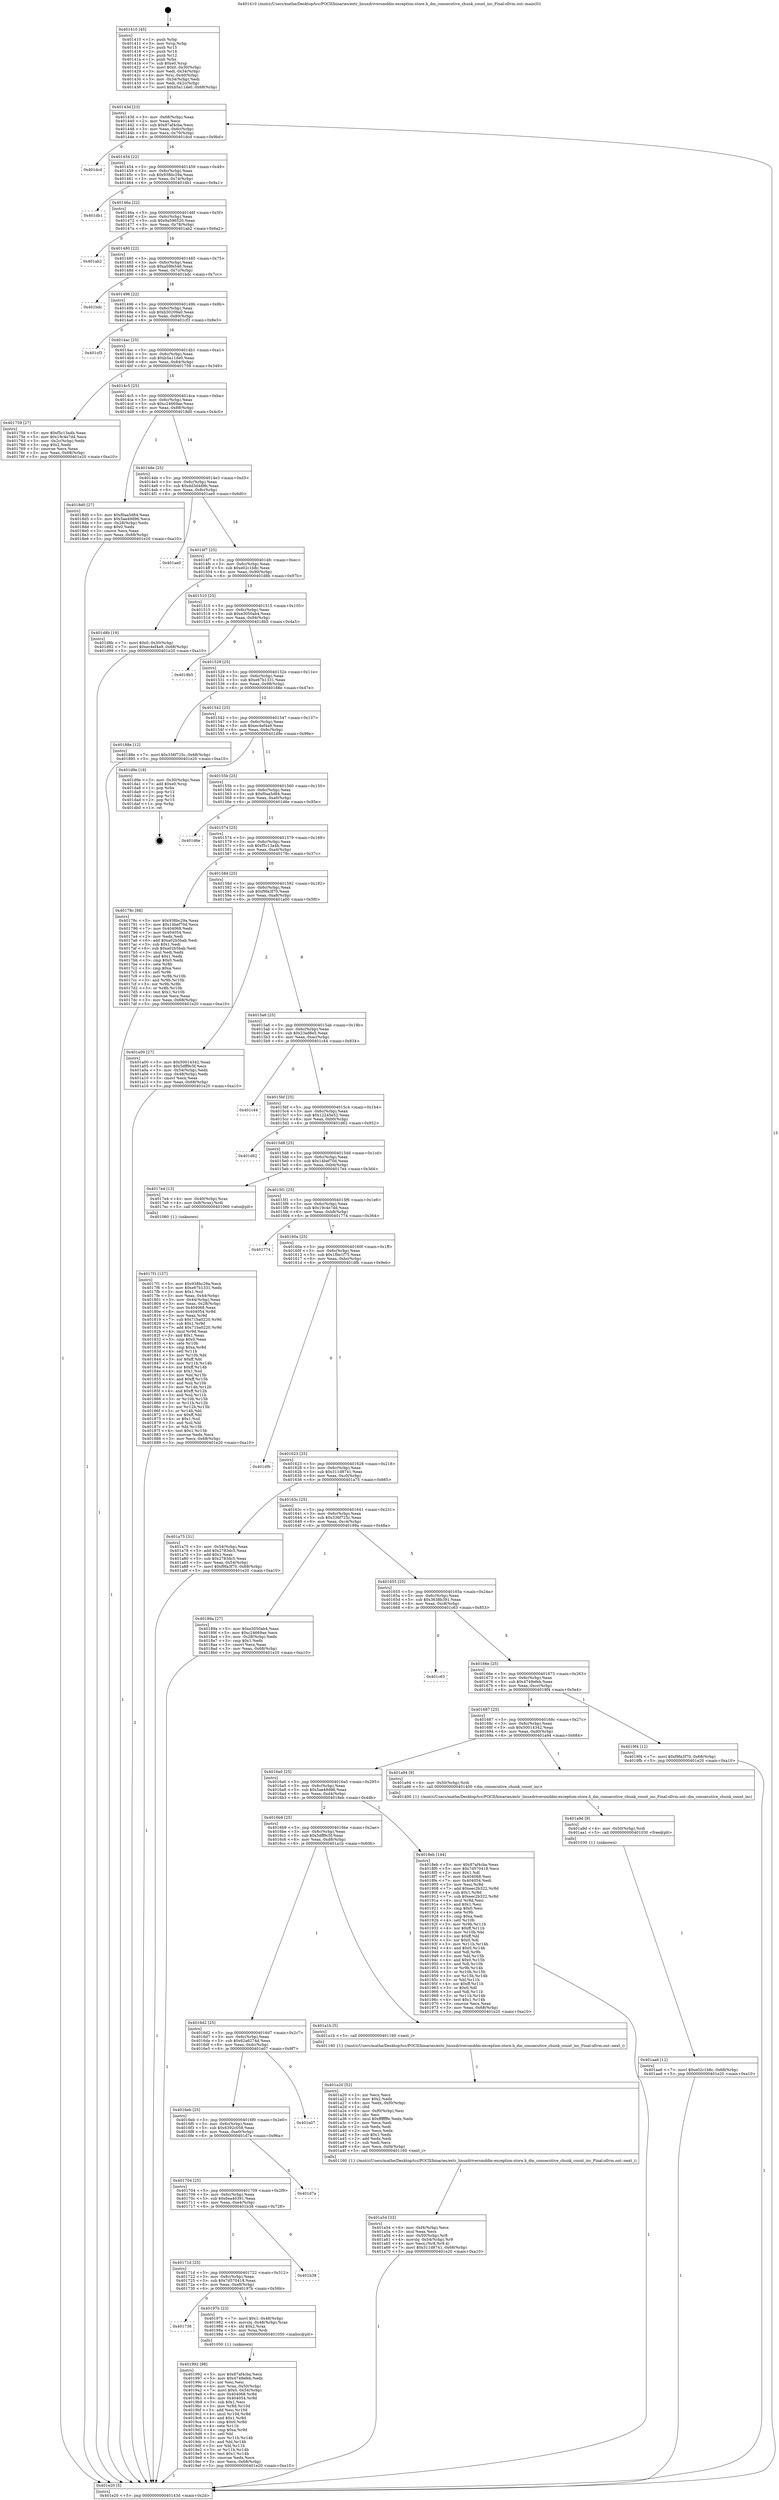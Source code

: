 digraph "0x401410" {
  label = "0x401410 (/mnt/c/Users/mathe/Desktop/tcc/POCII/binaries/extr_linuxdriversmddm-exception-store.h_dm_consecutive_chunk_count_inc_Final-ollvm.out::main(0))"
  labelloc = "t"
  node[shape=record]

  Entry [label="",width=0.3,height=0.3,shape=circle,fillcolor=black,style=filled]
  "0x40143d" [label="{
     0x40143d [23]\l
     | [instrs]\l
     &nbsp;&nbsp;0x40143d \<+3\>: mov -0x68(%rbp),%eax\l
     &nbsp;&nbsp;0x401440 \<+2\>: mov %eax,%ecx\l
     &nbsp;&nbsp;0x401442 \<+6\>: sub $0x87af4cba,%ecx\l
     &nbsp;&nbsp;0x401448 \<+3\>: mov %eax,-0x6c(%rbp)\l
     &nbsp;&nbsp;0x40144b \<+3\>: mov %ecx,-0x70(%rbp)\l
     &nbsp;&nbsp;0x40144e \<+6\>: je 0000000000401dcd \<main+0x9bd\>\l
  }"]
  "0x401dcd" [label="{
     0x401dcd\l
  }", style=dashed]
  "0x401454" [label="{
     0x401454 [22]\l
     | [instrs]\l
     &nbsp;&nbsp;0x401454 \<+5\>: jmp 0000000000401459 \<main+0x49\>\l
     &nbsp;&nbsp;0x401459 \<+3\>: mov -0x6c(%rbp),%eax\l
     &nbsp;&nbsp;0x40145c \<+5\>: sub $0x938bc29a,%eax\l
     &nbsp;&nbsp;0x401461 \<+3\>: mov %eax,-0x74(%rbp)\l
     &nbsp;&nbsp;0x401464 \<+6\>: je 0000000000401db1 \<main+0x9a1\>\l
  }"]
  Exit [label="",width=0.3,height=0.3,shape=circle,fillcolor=black,style=filled,peripheries=2]
  "0x401db1" [label="{
     0x401db1\l
  }", style=dashed]
  "0x40146a" [label="{
     0x40146a [22]\l
     | [instrs]\l
     &nbsp;&nbsp;0x40146a \<+5\>: jmp 000000000040146f \<main+0x5f\>\l
     &nbsp;&nbsp;0x40146f \<+3\>: mov -0x6c(%rbp),%eax\l
     &nbsp;&nbsp;0x401472 \<+5\>: sub $0x9a596520,%eax\l
     &nbsp;&nbsp;0x401477 \<+3\>: mov %eax,-0x78(%rbp)\l
     &nbsp;&nbsp;0x40147a \<+6\>: je 0000000000401ab2 \<main+0x6a2\>\l
  }"]
  "0x401aa6" [label="{
     0x401aa6 [12]\l
     | [instrs]\l
     &nbsp;&nbsp;0x401aa6 \<+7\>: movl $0xe02c1b8c,-0x68(%rbp)\l
     &nbsp;&nbsp;0x401aad \<+5\>: jmp 0000000000401e20 \<main+0xa10\>\l
  }"]
  "0x401ab2" [label="{
     0x401ab2\l
  }", style=dashed]
  "0x401480" [label="{
     0x401480 [22]\l
     | [instrs]\l
     &nbsp;&nbsp;0x401480 \<+5\>: jmp 0000000000401485 \<main+0x75\>\l
     &nbsp;&nbsp;0x401485 \<+3\>: mov -0x6c(%rbp),%eax\l
     &nbsp;&nbsp;0x401488 \<+5\>: sub $0xa59fe546,%eax\l
     &nbsp;&nbsp;0x40148d \<+3\>: mov %eax,-0x7c(%rbp)\l
     &nbsp;&nbsp;0x401490 \<+6\>: je 0000000000401bdc \<main+0x7cc\>\l
  }"]
  "0x401a9d" [label="{
     0x401a9d [9]\l
     | [instrs]\l
     &nbsp;&nbsp;0x401a9d \<+4\>: mov -0x50(%rbp),%rdi\l
     &nbsp;&nbsp;0x401aa1 \<+5\>: call 0000000000401030 \<free@plt\>\l
     | [calls]\l
     &nbsp;&nbsp;0x401030 \{1\} (unknown)\l
  }"]
  "0x401bdc" [label="{
     0x401bdc\l
  }", style=dashed]
  "0x401496" [label="{
     0x401496 [22]\l
     | [instrs]\l
     &nbsp;&nbsp;0x401496 \<+5\>: jmp 000000000040149b \<main+0x8b\>\l
     &nbsp;&nbsp;0x40149b \<+3\>: mov -0x6c(%rbp),%eax\l
     &nbsp;&nbsp;0x40149e \<+5\>: sub $0xb30209a0,%eax\l
     &nbsp;&nbsp;0x4014a3 \<+3\>: mov %eax,-0x80(%rbp)\l
     &nbsp;&nbsp;0x4014a6 \<+6\>: je 0000000000401cf3 \<main+0x8e3\>\l
  }"]
  "0x401a54" [label="{
     0x401a54 [33]\l
     | [instrs]\l
     &nbsp;&nbsp;0x401a54 \<+6\>: mov -0xf4(%rbp),%ecx\l
     &nbsp;&nbsp;0x401a5a \<+3\>: imul %eax,%ecx\l
     &nbsp;&nbsp;0x401a5d \<+4\>: mov -0x50(%rbp),%r8\l
     &nbsp;&nbsp;0x401a61 \<+4\>: movslq -0x54(%rbp),%r9\l
     &nbsp;&nbsp;0x401a65 \<+4\>: mov %ecx,(%r8,%r9,4)\l
     &nbsp;&nbsp;0x401a69 \<+7\>: movl $0x311d8741,-0x68(%rbp)\l
     &nbsp;&nbsp;0x401a70 \<+5\>: jmp 0000000000401e20 \<main+0xa10\>\l
  }"]
  "0x401cf3" [label="{
     0x401cf3\l
  }", style=dashed]
  "0x4014ac" [label="{
     0x4014ac [25]\l
     | [instrs]\l
     &nbsp;&nbsp;0x4014ac \<+5\>: jmp 00000000004014b1 \<main+0xa1\>\l
     &nbsp;&nbsp;0x4014b1 \<+3\>: mov -0x6c(%rbp),%eax\l
     &nbsp;&nbsp;0x4014b4 \<+5\>: sub $0xb5a11de0,%eax\l
     &nbsp;&nbsp;0x4014b9 \<+6\>: mov %eax,-0x84(%rbp)\l
     &nbsp;&nbsp;0x4014bf \<+6\>: je 0000000000401759 \<main+0x349\>\l
  }"]
  "0x401a20" [label="{
     0x401a20 [52]\l
     | [instrs]\l
     &nbsp;&nbsp;0x401a20 \<+2\>: xor %ecx,%ecx\l
     &nbsp;&nbsp;0x401a22 \<+5\>: mov $0x2,%edx\l
     &nbsp;&nbsp;0x401a27 \<+6\>: mov %edx,-0xf0(%rbp)\l
     &nbsp;&nbsp;0x401a2d \<+1\>: cltd\l
     &nbsp;&nbsp;0x401a2e \<+6\>: mov -0xf0(%rbp),%esi\l
     &nbsp;&nbsp;0x401a34 \<+2\>: idiv %esi\l
     &nbsp;&nbsp;0x401a36 \<+6\>: imul $0xfffffffe,%edx,%edx\l
     &nbsp;&nbsp;0x401a3c \<+2\>: mov %ecx,%edi\l
     &nbsp;&nbsp;0x401a3e \<+2\>: sub %edx,%edi\l
     &nbsp;&nbsp;0x401a40 \<+2\>: mov %ecx,%edx\l
     &nbsp;&nbsp;0x401a42 \<+3\>: sub $0x1,%edx\l
     &nbsp;&nbsp;0x401a45 \<+2\>: add %edx,%edi\l
     &nbsp;&nbsp;0x401a47 \<+2\>: sub %edi,%ecx\l
     &nbsp;&nbsp;0x401a49 \<+6\>: mov %ecx,-0xf4(%rbp)\l
     &nbsp;&nbsp;0x401a4f \<+5\>: call 0000000000401160 \<next_i\>\l
     | [calls]\l
     &nbsp;&nbsp;0x401160 \{1\} (/mnt/c/Users/mathe/Desktop/tcc/POCII/binaries/extr_linuxdriversmddm-exception-store.h_dm_consecutive_chunk_count_inc_Final-ollvm.out::next_i)\l
  }"]
  "0x401759" [label="{
     0x401759 [27]\l
     | [instrs]\l
     &nbsp;&nbsp;0x401759 \<+5\>: mov $0xf5c13a4b,%eax\l
     &nbsp;&nbsp;0x40175e \<+5\>: mov $0x19c4e7dd,%ecx\l
     &nbsp;&nbsp;0x401763 \<+3\>: mov -0x2c(%rbp),%edx\l
     &nbsp;&nbsp;0x401766 \<+3\>: cmp $0x2,%edx\l
     &nbsp;&nbsp;0x401769 \<+3\>: cmovne %ecx,%eax\l
     &nbsp;&nbsp;0x40176c \<+3\>: mov %eax,-0x68(%rbp)\l
     &nbsp;&nbsp;0x40176f \<+5\>: jmp 0000000000401e20 \<main+0xa10\>\l
  }"]
  "0x4014c5" [label="{
     0x4014c5 [25]\l
     | [instrs]\l
     &nbsp;&nbsp;0x4014c5 \<+5\>: jmp 00000000004014ca \<main+0xba\>\l
     &nbsp;&nbsp;0x4014ca \<+3\>: mov -0x6c(%rbp),%eax\l
     &nbsp;&nbsp;0x4014cd \<+5\>: sub $0xc24669ae,%eax\l
     &nbsp;&nbsp;0x4014d2 \<+6\>: mov %eax,-0x88(%rbp)\l
     &nbsp;&nbsp;0x4014d8 \<+6\>: je 00000000004018d0 \<main+0x4c0\>\l
  }"]
  "0x401e20" [label="{
     0x401e20 [5]\l
     | [instrs]\l
     &nbsp;&nbsp;0x401e20 \<+5\>: jmp 000000000040143d \<main+0x2d\>\l
  }"]
  "0x401410" [label="{
     0x401410 [45]\l
     | [instrs]\l
     &nbsp;&nbsp;0x401410 \<+1\>: push %rbp\l
     &nbsp;&nbsp;0x401411 \<+3\>: mov %rsp,%rbp\l
     &nbsp;&nbsp;0x401414 \<+2\>: push %r15\l
     &nbsp;&nbsp;0x401416 \<+2\>: push %r14\l
     &nbsp;&nbsp;0x401418 \<+2\>: push %r12\l
     &nbsp;&nbsp;0x40141a \<+1\>: push %rbx\l
     &nbsp;&nbsp;0x40141b \<+7\>: sub $0xe0,%rsp\l
     &nbsp;&nbsp;0x401422 \<+7\>: movl $0x0,-0x30(%rbp)\l
     &nbsp;&nbsp;0x401429 \<+3\>: mov %edi,-0x34(%rbp)\l
     &nbsp;&nbsp;0x40142c \<+4\>: mov %rsi,-0x40(%rbp)\l
     &nbsp;&nbsp;0x401430 \<+3\>: mov -0x34(%rbp),%edi\l
     &nbsp;&nbsp;0x401433 \<+3\>: mov %edi,-0x2c(%rbp)\l
     &nbsp;&nbsp;0x401436 \<+7\>: movl $0xb5a11de0,-0x68(%rbp)\l
  }"]
  "0x401992" [label="{
     0x401992 [98]\l
     | [instrs]\l
     &nbsp;&nbsp;0x401992 \<+5\>: mov $0x87af4cba,%ecx\l
     &nbsp;&nbsp;0x401997 \<+5\>: mov $0x4749efeb,%edx\l
     &nbsp;&nbsp;0x40199c \<+2\>: xor %esi,%esi\l
     &nbsp;&nbsp;0x40199e \<+4\>: mov %rax,-0x50(%rbp)\l
     &nbsp;&nbsp;0x4019a2 \<+7\>: movl $0x0,-0x54(%rbp)\l
     &nbsp;&nbsp;0x4019a9 \<+8\>: mov 0x404068,%r8d\l
     &nbsp;&nbsp;0x4019b1 \<+8\>: mov 0x404054,%r9d\l
     &nbsp;&nbsp;0x4019b9 \<+3\>: sub $0x1,%esi\l
     &nbsp;&nbsp;0x4019bc \<+3\>: mov %r8d,%r10d\l
     &nbsp;&nbsp;0x4019bf \<+3\>: add %esi,%r10d\l
     &nbsp;&nbsp;0x4019c2 \<+4\>: imul %r10d,%r8d\l
     &nbsp;&nbsp;0x4019c6 \<+4\>: and $0x1,%r8d\l
     &nbsp;&nbsp;0x4019ca \<+4\>: cmp $0x0,%r8d\l
     &nbsp;&nbsp;0x4019ce \<+4\>: sete %r11b\l
     &nbsp;&nbsp;0x4019d2 \<+4\>: cmp $0xa,%r9d\l
     &nbsp;&nbsp;0x4019d6 \<+3\>: setl %bl\l
     &nbsp;&nbsp;0x4019d9 \<+3\>: mov %r11b,%r14b\l
     &nbsp;&nbsp;0x4019dc \<+3\>: and %bl,%r14b\l
     &nbsp;&nbsp;0x4019df \<+3\>: xor %bl,%r11b\l
     &nbsp;&nbsp;0x4019e2 \<+3\>: or %r11b,%r14b\l
     &nbsp;&nbsp;0x4019e5 \<+4\>: test $0x1,%r14b\l
     &nbsp;&nbsp;0x4019e9 \<+3\>: cmovne %edx,%ecx\l
     &nbsp;&nbsp;0x4019ec \<+3\>: mov %ecx,-0x68(%rbp)\l
     &nbsp;&nbsp;0x4019ef \<+5\>: jmp 0000000000401e20 \<main+0xa10\>\l
  }"]
  "0x4018d0" [label="{
     0x4018d0 [27]\l
     | [instrs]\l
     &nbsp;&nbsp;0x4018d0 \<+5\>: mov $0xf0aa5d84,%eax\l
     &nbsp;&nbsp;0x4018d5 \<+5\>: mov $0x5ae49d96,%ecx\l
     &nbsp;&nbsp;0x4018da \<+3\>: mov -0x28(%rbp),%edx\l
     &nbsp;&nbsp;0x4018dd \<+3\>: cmp $0x0,%edx\l
     &nbsp;&nbsp;0x4018e0 \<+3\>: cmove %ecx,%eax\l
     &nbsp;&nbsp;0x4018e3 \<+3\>: mov %eax,-0x68(%rbp)\l
     &nbsp;&nbsp;0x4018e6 \<+5\>: jmp 0000000000401e20 \<main+0xa10\>\l
  }"]
  "0x4014de" [label="{
     0x4014de [25]\l
     | [instrs]\l
     &nbsp;&nbsp;0x4014de \<+5\>: jmp 00000000004014e3 \<main+0xd3\>\l
     &nbsp;&nbsp;0x4014e3 \<+3\>: mov -0x6c(%rbp),%eax\l
     &nbsp;&nbsp;0x4014e6 \<+5\>: sub $0xdd3d4d9b,%eax\l
     &nbsp;&nbsp;0x4014eb \<+6\>: mov %eax,-0x8c(%rbp)\l
     &nbsp;&nbsp;0x4014f1 \<+6\>: je 0000000000401ae0 \<main+0x6d0\>\l
  }"]
  "0x401736" [label="{
     0x401736\l
  }", style=dashed]
  "0x401ae0" [label="{
     0x401ae0\l
  }", style=dashed]
  "0x4014f7" [label="{
     0x4014f7 [25]\l
     | [instrs]\l
     &nbsp;&nbsp;0x4014f7 \<+5\>: jmp 00000000004014fc \<main+0xec\>\l
     &nbsp;&nbsp;0x4014fc \<+3\>: mov -0x6c(%rbp),%eax\l
     &nbsp;&nbsp;0x4014ff \<+5\>: sub $0xe02c1b8c,%eax\l
     &nbsp;&nbsp;0x401504 \<+6\>: mov %eax,-0x90(%rbp)\l
     &nbsp;&nbsp;0x40150a \<+6\>: je 0000000000401d8b \<main+0x97b\>\l
  }"]
  "0x40197b" [label="{
     0x40197b [23]\l
     | [instrs]\l
     &nbsp;&nbsp;0x40197b \<+7\>: movl $0x1,-0x48(%rbp)\l
     &nbsp;&nbsp;0x401982 \<+4\>: movslq -0x48(%rbp),%rax\l
     &nbsp;&nbsp;0x401986 \<+4\>: shl $0x2,%rax\l
     &nbsp;&nbsp;0x40198a \<+3\>: mov %rax,%rdi\l
     &nbsp;&nbsp;0x40198d \<+5\>: call 0000000000401050 \<malloc@plt\>\l
     | [calls]\l
     &nbsp;&nbsp;0x401050 \{1\} (unknown)\l
  }"]
  "0x401d8b" [label="{
     0x401d8b [19]\l
     | [instrs]\l
     &nbsp;&nbsp;0x401d8b \<+7\>: movl $0x0,-0x30(%rbp)\l
     &nbsp;&nbsp;0x401d92 \<+7\>: movl $0xec4ef4a9,-0x68(%rbp)\l
     &nbsp;&nbsp;0x401d99 \<+5\>: jmp 0000000000401e20 \<main+0xa10\>\l
  }"]
  "0x401510" [label="{
     0x401510 [25]\l
     | [instrs]\l
     &nbsp;&nbsp;0x401510 \<+5\>: jmp 0000000000401515 \<main+0x105\>\l
     &nbsp;&nbsp;0x401515 \<+3\>: mov -0x6c(%rbp),%eax\l
     &nbsp;&nbsp;0x401518 \<+5\>: sub $0xe3050ab4,%eax\l
     &nbsp;&nbsp;0x40151d \<+6\>: mov %eax,-0x94(%rbp)\l
     &nbsp;&nbsp;0x401523 \<+6\>: je 00000000004018b5 \<main+0x4a5\>\l
  }"]
  "0x40171d" [label="{
     0x40171d [25]\l
     | [instrs]\l
     &nbsp;&nbsp;0x40171d \<+5\>: jmp 0000000000401722 \<main+0x312\>\l
     &nbsp;&nbsp;0x401722 \<+3\>: mov -0x6c(%rbp),%eax\l
     &nbsp;&nbsp;0x401725 \<+5\>: sub $0x7d570418,%eax\l
     &nbsp;&nbsp;0x40172a \<+6\>: mov %eax,-0xe8(%rbp)\l
     &nbsp;&nbsp;0x401730 \<+6\>: je 000000000040197b \<main+0x56b\>\l
  }"]
  "0x4018b5" [label="{
     0x4018b5\l
  }", style=dashed]
  "0x401529" [label="{
     0x401529 [25]\l
     | [instrs]\l
     &nbsp;&nbsp;0x401529 \<+5\>: jmp 000000000040152e \<main+0x11e\>\l
     &nbsp;&nbsp;0x40152e \<+3\>: mov -0x6c(%rbp),%eax\l
     &nbsp;&nbsp;0x401531 \<+5\>: sub $0xe67b1331,%eax\l
     &nbsp;&nbsp;0x401536 \<+6\>: mov %eax,-0x98(%rbp)\l
     &nbsp;&nbsp;0x40153c \<+6\>: je 000000000040188e \<main+0x47e\>\l
  }"]
  "0x401b38" [label="{
     0x401b38\l
  }", style=dashed]
  "0x40188e" [label="{
     0x40188e [12]\l
     | [instrs]\l
     &nbsp;&nbsp;0x40188e \<+7\>: movl $0x336f725c,-0x68(%rbp)\l
     &nbsp;&nbsp;0x401895 \<+5\>: jmp 0000000000401e20 \<main+0xa10\>\l
  }"]
  "0x401542" [label="{
     0x401542 [25]\l
     | [instrs]\l
     &nbsp;&nbsp;0x401542 \<+5\>: jmp 0000000000401547 \<main+0x137\>\l
     &nbsp;&nbsp;0x401547 \<+3\>: mov -0x6c(%rbp),%eax\l
     &nbsp;&nbsp;0x40154a \<+5\>: sub $0xec4ef4a9,%eax\l
     &nbsp;&nbsp;0x40154f \<+6\>: mov %eax,-0x9c(%rbp)\l
     &nbsp;&nbsp;0x401555 \<+6\>: je 0000000000401d9e \<main+0x98e\>\l
  }"]
  "0x401704" [label="{
     0x401704 [25]\l
     | [instrs]\l
     &nbsp;&nbsp;0x401704 \<+5\>: jmp 0000000000401709 \<main+0x2f9\>\l
     &nbsp;&nbsp;0x401709 \<+3\>: mov -0x6c(%rbp),%eax\l
     &nbsp;&nbsp;0x40170c \<+5\>: sub $0x6ea40391,%eax\l
     &nbsp;&nbsp;0x401711 \<+6\>: mov %eax,-0xe4(%rbp)\l
     &nbsp;&nbsp;0x401717 \<+6\>: je 0000000000401b38 \<main+0x728\>\l
  }"]
  "0x401d9e" [label="{
     0x401d9e [19]\l
     | [instrs]\l
     &nbsp;&nbsp;0x401d9e \<+3\>: mov -0x30(%rbp),%eax\l
     &nbsp;&nbsp;0x401da1 \<+7\>: add $0xe0,%rsp\l
     &nbsp;&nbsp;0x401da8 \<+1\>: pop %rbx\l
     &nbsp;&nbsp;0x401da9 \<+2\>: pop %r12\l
     &nbsp;&nbsp;0x401dab \<+2\>: pop %r14\l
     &nbsp;&nbsp;0x401dad \<+2\>: pop %r15\l
     &nbsp;&nbsp;0x401daf \<+1\>: pop %rbp\l
     &nbsp;&nbsp;0x401db0 \<+1\>: ret\l
  }"]
  "0x40155b" [label="{
     0x40155b [25]\l
     | [instrs]\l
     &nbsp;&nbsp;0x40155b \<+5\>: jmp 0000000000401560 \<main+0x150\>\l
     &nbsp;&nbsp;0x401560 \<+3\>: mov -0x6c(%rbp),%eax\l
     &nbsp;&nbsp;0x401563 \<+5\>: sub $0xf0aa5d84,%eax\l
     &nbsp;&nbsp;0x401568 \<+6\>: mov %eax,-0xa0(%rbp)\l
     &nbsp;&nbsp;0x40156e \<+6\>: je 0000000000401d6e \<main+0x95e\>\l
  }"]
  "0x401d7a" [label="{
     0x401d7a\l
  }", style=dashed]
  "0x401d6e" [label="{
     0x401d6e\l
  }", style=dashed]
  "0x401574" [label="{
     0x401574 [25]\l
     | [instrs]\l
     &nbsp;&nbsp;0x401574 \<+5\>: jmp 0000000000401579 \<main+0x169\>\l
     &nbsp;&nbsp;0x401579 \<+3\>: mov -0x6c(%rbp),%eax\l
     &nbsp;&nbsp;0x40157c \<+5\>: sub $0xf5c13a4b,%eax\l
     &nbsp;&nbsp;0x401581 \<+6\>: mov %eax,-0xa4(%rbp)\l
     &nbsp;&nbsp;0x401587 \<+6\>: je 000000000040178c \<main+0x37c\>\l
  }"]
  "0x4016eb" [label="{
     0x4016eb [25]\l
     | [instrs]\l
     &nbsp;&nbsp;0x4016eb \<+5\>: jmp 00000000004016f0 \<main+0x2e0\>\l
     &nbsp;&nbsp;0x4016f0 \<+3\>: mov -0x6c(%rbp),%eax\l
     &nbsp;&nbsp;0x4016f3 \<+5\>: sub $0x6392c058,%eax\l
     &nbsp;&nbsp;0x4016f8 \<+6\>: mov %eax,-0xe0(%rbp)\l
     &nbsp;&nbsp;0x4016fe \<+6\>: je 0000000000401d7a \<main+0x96a\>\l
  }"]
  "0x40178c" [label="{
     0x40178c [88]\l
     | [instrs]\l
     &nbsp;&nbsp;0x40178c \<+5\>: mov $0x938bc29a,%eax\l
     &nbsp;&nbsp;0x401791 \<+5\>: mov $0x14bef70d,%ecx\l
     &nbsp;&nbsp;0x401796 \<+7\>: mov 0x404068,%edx\l
     &nbsp;&nbsp;0x40179d \<+7\>: mov 0x404054,%esi\l
     &nbsp;&nbsp;0x4017a4 \<+2\>: mov %edx,%edi\l
     &nbsp;&nbsp;0x4017a6 \<+6\>: add $0xa02b5bab,%edi\l
     &nbsp;&nbsp;0x4017ac \<+3\>: sub $0x1,%edi\l
     &nbsp;&nbsp;0x4017af \<+6\>: sub $0xa02b5bab,%edi\l
     &nbsp;&nbsp;0x4017b5 \<+3\>: imul %edi,%edx\l
     &nbsp;&nbsp;0x4017b8 \<+3\>: and $0x1,%edx\l
     &nbsp;&nbsp;0x4017bb \<+3\>: cmp $0x0,%edx\l
     &nbsp;&nbsp;0x4017be \<+4\>: sete %r8b\l
     &nbsp;&nbsp;0x4017c2 \<+3\>: cmp $0xa,%esi\l
     &nbsp;&nbsp;0x4017c5 \<+4\>: setl %r9b\l
     &nbsp;&nbsp;0x4017c9 \<+3\>: mov %r8b,%r10b\l
     &nbsp;&nbsp;0x4017cc \<+3\>: and %r9b,%r10b\l
     &nbsp;&nbsp;0x4017cf \<+3\>: xor %r9b,%r8b\l
     &nbsp;&nbsp;0x4017d2 \<+3\>: or %r8b,%r10b\l
     &nbsp;&nbsp;0x4017d5 \<+4\>: test $0x1,%r10b\l
     &nbsp;&nbsp;0x4017d9 \<+3\>: cmovne %ecx,%eax\l
     &nbsp;&nbsp;0x4017dc \<+3\>: mov %eax,-0x68(%rbp)\l
     &nbsp;&nbsp;0x4017df \<+5\>: jmp 0000000000401e20 \<main+0xa10\>\l
  }"]
  "0x40158d" [label="{
     0x40158d [25]\l
     | [instrs]\l
     &nbsp;&nbsp;0x40158d \<+5\>: jmp 0000000000401592 \<main+0x182\>\l
     &nbsp;&nbsp;0x401592 \<+3\>: mov -0x6c(%rbp),%eax\l
     &nbsp;&nbsp;0x401595 \<+5\>: sub $0xf9fa3f70,%eax\l
     &nbsp;&nbsp;0x40159a \<+6\>: mov %eax,-0xa8(%rbp)\l
     &nbsp;&nbsp;0x4015a0 \<+6\>: je 0000000000401a00 \<main+0x5f0\>\l
  }"]
  "0x401e07" [label="{
     0x401e07\l
  }", style=dashed]
  "0x401a00" [label="{
     0x401a00 [27]\l
     | [instrs]\l
     &nbsp;&nbsp;0x401a00 \<+5\>: mov $0x50014342,%eax\l
     &nbsp;&nbsp;0x401a05 \<+5\>: mov $0x5dff9c5f,%ecx\l
     &nbsp;&nbsp;0x401a0a \<+3\>: mov -0x54(%rbp),%edx\l
     &nbsp;&nbsp;0x401a0d \<+3\>: cmp -0x48(%rbp),%edx\l
     &nbsp;&nbsp;0x401a10 \<+3\>: cmovl %ecx,%eax\l
     &nbsp;&nbsp;0x401a13 \<+3\>: mov %eax,-0x68(%rbp)\l
     &nbsp;&nbsp;0x401a16 \<+5\>: jmp 0000000000401e20 \<main+0xa10\>\l
  }"]
  "0x4015a6" [label="{
     0x4015a6 [25]\l
     | [instrs]\l
     &nbsp;&nbsp;0x4015a6 \<+5\>: jmp 00000000004015ab \<main+0x19b\>\l
     &nbsp;&nbsp;0x4015ab \<+3\>: mov -0x6c(%rbp),%eax\l
     &nbsp;&nbsp;0x4015ae \<+5\>: sub $0x23ad8e5,%eax\l
     &nbsp;&nbsp;0x4015b3 \<+6\>: mov %eax,-0xac(%rbp)\l
     &nbsp;&nbsp;0x4015b9 \<+6\>: je 0000000000401c44 \<main+0x834\>\l
  }"]
  "0x4016d2" [label="{
     0x4016d2 [25]\l
     | [instrs]\l
     &nbsp;&nbsp;0x4016d2 \<+5\>: jmp 00000000004016d7 \<main+0x2c7\>\l
     &nbsp;&nbsp;0x4016d7 \<+3\>: mov -0x6c(%rbp),%eax\l
     &nbsp;&nbsp;0x4016da \<+5\>: sub $0x62a6274d,%eax\l
     &nbsp;&nbsp;0x4016df \<+6\>: mov %eax,-0xdc(%rbp)\l
     &nbsp;&nbsp;0x4016e5 \<+6\>: je 0000000000401e07 \<main+0x9f7\>\l
  }"]
  "0x401c44" [label="{
     0x401c44\l
  }", style=dashed]
  "0x4015bf" [label="{
     0x4015bf [25]\l
     | [instrs]\l
     &nbsp;&nbsp;0x4015bf \<+5\>: jmp 00000000004015c4 \<main+0x1b4\>\l
     &nbsp;&nbsp;0x4015c4 \<+3\>: mov -0x6c(%rbp),%eax\l
     &nbsp;&nbsp;0x4015c7 \<+5\>: sub $0x12245e52,%eax\l
     &nbsp;&nbsp;0x4015cc \<+6\>: mov %eax,-0xb0(%rbp)\l
     &nbsp;&nbsp;0x4015d2 \<+6\>: je 0000000000401d62 \<main+0x952\>\l
  }"]
  "0x401a1b" [label="{
     0x401a1b [5]\l
     | [instrs]\l
     &nbsp;&nbsp;0x401a1b \<+5\>: call 0000000000401160 \<next_i\>\l
     | [calls]\l
     &nbsp;&nbsp;0x401160 \{1\} (/mnt/c/Users/mathe/Desktop/tcc/POCII/binaries/extr_linuxdriversmddm-exception-store.h_dm_consecutive_chunk_count_inc_Final-ollvm.out::next_i)\l
  }"]
  "0x401d62" [label="{
     0x401d62\l
  }", style=dashed]
  "0x4015d8" [label="{
     0x4015d8 [25]\l
     | [instrs]\l
     &nbsp;&nbsp;0x4015d8 \<+5\>: jmp 00000000004015dd \<main+0x1cd\>\l
     &nbsp;&nbsp;0x4015dd \<+3\>: mov -0x6c(%rbp),%eax\l
     &nbsp;&nbsp;0x4015e0 \<+5\>: sub $0x14bef70d,%eax\l
     &nbsp;&nbsp;0x4015e5 \<+6\>: mov %eax,-0xb4(%rbp)\l
     &nbsp;&nbsp;0x4015eb \<+6\>: je 00000000004017e4 \<main+0x3d4\>\l
  }"]
  "0x4016b9" [label="{
     0x4016b9 [25]\l
     | [instrs]\l
     &nbsp;&nbsp;0x4016b9 \<+5\>: jmp 00000000004016be \<main+0x2ae\>\l
     &nbsp;&nbsp;0x4016be \<+3\>: mov -0x6c(%rbp),%eax\l
     &nbsp;&nbsp;0x4016c1 \<+5\>: sub $0x5dff9c5f,%eax\l
     &nbsp;&nbsp;0x4016c6 \<+6\>: mov %eax,-0xd8(%rbp)\l
     &nbsp;&nbsp;0x4016cc \<+6\>: je 0000000000401a1b \<main+0x60b\>\l
  }"]
  "0x4017e4" [label="{
     0x4017e4 [13]\l
     | [instrs]\l
     &nbsp;&nbsp;0x4017e4 \<+4\>: mov -0x40(%rbp),%rax\l
     &nbsp;&nbsp;0x4017e8 \<+4\>: mov 0x8(%rax),%rdi\l
     &nbsp;&nbsp;0x4017ec \<+5\>: call 0000000000401060 \<atoi@plt\>\l
     | [calls]\l
     &nbsp;&nbsp;0x401060 \{1\} (unknown)\l
  }"]
  "0x4015f1" [label="{
     0x4015f1 [25]\l
     | [instrs]\l
     &nbsp;&nbsp;0x4015f1 \<+5\>: jmp 00000000004015f6 \<main+0x1e6\>\l
     &nbsp;&nbsp;0x4015f6 \<+3\>: mov -0x6c(%rbp),%eax\l
     &nbsp;&nbsp;0x4015f9 \<+5\>: sub $0x19c4e7dd,%eax\l
     &nbsp;&nbsp;0x4015fe \<+6\>: mov %eax,-0xb8(%rbp)\l
     &nbsp;&nbsp;0x401604 \<+6\>: je 0000000000401774 \<main+0x364\>\l
  }"]
  "0x4017f1" [label="{
     0x4017f1 [157]\l
     | [instrs]\l
     &nbsp;&nbsp;0x4017f1 \<+5\>: mov $0x938bc29a,%ecx\l
     &nbsp;&nbsp;0x4017f6 \<+5\>: mov $0xe67b1331,%edx\l
     &nbsp;&nbsp;0x4017fb \<+3\>: mov $0x1,%sil\l
     &nbsp;&nbsp;0x4017fe \<+3\>: mov %eax,-0x44(%rbp)\l
     &nbsp;&nbsp;0x401801 \<+3\>: mov -0x44(%rbp),%eax\l
     &nbsp;&nbsp;0x401804 \<+3\>: mov %eax,-0x28(%rbp)\l
     &nbsp;&nbsp;0x401807 \<+7\>: mov 0x404068,%eax\l
     &nbsp;&nbsp;0x40180e \<+8\>: mov 0x404054,%r8d\l
     &nbsp;&nbsp;0x401816 \<+3\>: mov %eax,%r9d\l
     &nbsp;&nbsp;0x401819 \<+7\>: sub $0x71ba0220,%r9d\l
     &nbsp;&nbsp;0x401820 \<+4\>: sub $0x1,%r9d\l
     &nbsp;&nbsp;0x401824 \<+7\>: add $0x71ba0220,%r9d\l
     &nbsp;&nbsp;0x40182b \<+4\>: imul %r9d,%eax\l
     &nbsp;&nbsp;0x40182f \<+3\>: and $0x1,%eax\l
     &nbsp;&nbsp;0x401832 \<+3\>: cmp $0x0,%eax\l
     &nbsp;&nbsp;0x401835 \<+4\>: sete %r10b\l
     &nbsp;&nbsp;0x401839 \<+4\>: cmp $0xa,%r8d\l
     &nbsp;&nbsp;0x40183d \<+4\>: setl %r11b\l
     &nbsp;&nbsp;0x401841 \<+3\>: mov %r10b,%bl\l
     &nbsp;&nbsp;0x401844 \<+3\>: xor $0xff,%bl\l
     &nbsp;&nbsp;0x401847 \<+3\>: mov %r11b,%r14b\l
     &nbsp;&nbsp;0x40184a \<+4\>: xor $0xff,%r14b\l
     &nbsp;&nbsp;0x40184e \<+4\>: xor $0x1,%sil\l
     &nbsp;&nbsp;0x401852 \<+3\>: mov %bl,%r15b\l
     &nbsp;&nbsp;0x401855 \<+4\>: and $0xff,%r15b\l
     &nbsp;&nbsp;0x401859 \<+3\>: and %sil,%r10b\l
     &nbsp;&nbsp;0x40185c \<+3\>: mov %r14b,%r12b\l
     &nbsp;&nbsp;0x40185f \<+4\>: and $0xff,%r12b\l
     &nbsp;&nbsp;0x401863 \<+3\>: and %sil,%r11b\l
     &nbsp;&nbsp;0x401866 \<+3\>: or %r10b,%r15b\l
     &nbsp;&nbsp;0x401869 \<+3\>: or %r11b,%r12b\l
     &nbsp;&nbsp;0x40186c \<+3\>: xor %r12b,%r15b\l
     &nbsp;&nbsp;0x40186f \<+3\>: or %r14b,%bl\l
     &nbsp;&nbsp;0x401872 \<+3\>: xor $0xff,%bl\l
     &nbsp;&nbsp;0x401875 \<+4\>: or $0x1,%sil\l
     &nbsp;&nbsp;0x401879 \<+3\>: and %sil,%bl\l
     &nbsp;&nbsp;0x40187c \<+3\>: or %bl,%r15b\l
     &nbsp;&nbsp;0x40187f \<+4\>: test $0x1,%r15b\l
     &nbsp;&nbsp;0x401883 \<+3\>: cmovne %edx,%ecx\l
     &nbsp;&nbsp;0x401886 \<+3\>: mov %ecx,-0x68(%rbp)\l
     &nbsp;&nbsp;0x401889 \<+5\>: jmp 0000000000401e20 \<main+0xa10\>\l
  }"]
  "0x4018eb" [label="{
     0x4018eb [144]\l
     | [instrs]\l
     &nbsp;&nbsp;0x4018eb \<+5\>: mov $0x87af4cba,%eax\l
     &nbsp;&nbsp;0x4018f0 \<+5\>: mov $0x7d570418,%ecx\l
     &nbsp;&nbsp;0x4018f5 \<+2\>: mov $0x1,%dl\l
     &nbsp;&nbsp;0x4018f7 \<+7\>: mov 0x404068,%esi\l
     &nbsp;&nbsp;0x4018fe \<+7\>: mov 0x404054,%edi\l
     &nbsp;&nbsp;0x401905 \<+3\>: mov %esi,%r8d\l
     &nbsp;&nbsp;0x401908 \<+7\>: add $0xeec2b322,%r8d\l
     &nbsp;&nbsp;0x40190f \<+4\>: sub $0x1,%r8d\l
     &nbsp;&nbsp;0x401913 \<+7\>: sub $0xeec2b322,%r8d\l
     &nbsp;&nbsp;0x40191a \<+4\>: imul %r8d,%esi\l
     &nbsp;&nbsp;0x40191e \<+3\>: and $0x1,%esi\l
     &nbsp;&nbsp;0x401921 \<+3\>: cmp $0x0,%esi\l
     &nbsp;&nbsp;0x401924 \<+4\>: sete %r9b\l
     &nbsp;&nbsp;0x401928 \<+3\>: cmp $0xa,%edi\l
     &nbsp;&nbsp;0x40192b \<+4\>: setl %r10b\l
     &nbsp;&nbsp;0x40192f \<+3\>: mov %r9b,%r11b\l
     &nbsp;&nbsp;0x401932 \<+4\>: xor $0xff,%r11b\l
     &nbsp;&nbsp;0x401936 \<+3\>: mov %r10b,%bl\l
     &nbsp;&nbsp;0x401939 \<+3\>: xor $0xff,%bl\l
     &nbsp;&nbsp;0x40193c \<+3\>: xor $0x0,%dl\l
     &nbsp;&nbsp;0x40193f \<+3\>: mov %r11b,%r14b\l
     &nbsp;&nbsp;0x401942 \<+4\>: and $0x0,%r14b\l
     &nbsp;&nbsp;0x401946 \<+3\>: and %dl,%r9b\l
     &nbsp;&nbsp;0x401949 \<+3\>: mov %bl,%r15b\l
     &nbsp;&nbsp;0x40194c \<+4\>: and $0x0,%r15b\l
     &nbsp;&nbsp;0x401950 \<+3\>: and %dl,%r10b\l
     &nbsp;&nbsp;0x401953 \<+3\>: or %r9b,%r14b\l
     &nbsp;&nbsp;0x401956 \<+3\>: or %r10b,%r15b\l
     &nbsp;&nbsp;0x401959 \<+3\>: xor %r15b,%r14b\l
     &nbsp;&nbsp;0x40195c \<+3\>: or %bl,%r11b\l
     &nbsp;&nbsp;0x40195f \<+4\>: xor $0xff,%r11b\l
     &nbsp;&nbsp;0x401963 \<+3\>: or $0x0,%dl\l
     &nbsp;&nbsp;0x401966 \<+3\>: and %dl,%r11b\l
     &nbsp;&nbsp;0x401969 \<+3\>: or %r11b,%r14b\l
     &nbsp;&nbsp;0x40196c \<+4\>: test $0x1,%r14b\l
     &nbsp;&nbsp;0x401970 \<+3\>: cmovne %ecx,%eax\l
     &nbsp;&nbsp;0x401973 \<+3\>: mov %eax,-0x68(%rbp)\l
     &nbsp;&nbsp;0x401976 \<+5\>: jmp 0000000000401e20 \<main+0xa10\>\l
  }"]
  "0x401774" [label="{
     0x401774\l
  }", style=dashed]
  "0x40160a" [label="{
     0x40160a [25]\l
     | [instrs]\l
     &nbsp;&nbsp;0x40160a \<+5\>: jmp 000000000040160f \<main+0x1ff\>\l
     &nbsp;&nbsp;0x40160f \<+3\>: mov -0x6c(%rbp),%eax\l
     &nbsp;&nbsp;0x401612 \<+5\>: sub $0x1fbe1f75,%eax\l
     &nbsp;&nbsp;0x401617 \<+6\>: mov %eax,-0xbc(%rbp)\l
     &nbsp;&nbsp;0x40161d \<+6\>: je 0000000000401dfb \<main+0x9eb\>\l
  }"]
  "0x4016a0" [label="{
     0x4016a0 [25]\l
     | [instrs]\l
     &nbsp;&nbsp;0x4016a0 \<+5\>: jmp 00000000004016a5 \<main+0x295\>\l
     &nbsp;&nbsp;0x4016a5 \<+3\>: mov -0x6c(%rbp),%eax\l
     &nbsp;&nbsp;0x4016a8 \<+5\>: sub $0x5ae49d96,%eax\l
     &nbsp;&nbsp;0x4016ad \<+6\>: mov %eax,-0xd4(%rbp)\l
     &nbsp;&nbsp;0x4016b3 \<+6\>: je 00000000004018eb \<main+0x4db\>\l
  }"]
  "0x401dfb" [label="{
     0x401dfb\l
  }", style=dashed]
  "0x401623" [label="{
     0x401623 [25]\l
     | [instrs]\l
     &nbsp;&nbsp;0x401623 \<+5\>: jmp 0000000000401628 \<main+0x218\>\l
     &nbsp;&nbsp;0x401628 \<+3\>: mov -0x6c(%rbp),%eax\l
     &nbsp;&nbsp;0x40162b \<+5\>: sub $0x311d8741,%eax\l
     &nbsp;&nbsp;0x401630 \<+6\>: mov %eax,-0xc0(%rbp)\l
     &nbsp;&nbsp;0x401636 \<+6\>: je 0000000000401a75 \<main+0x665\>\l
  }"]
  "0x401a94" [label="{
     0x401a94 [9]\l
     | [instrs]\l
     &nbsp;&nbsp;0x401a94 \<+4\>: mov -0x50(%rbp),%rdi\l
     &nbsp;&nbsp;0x401a98 \<+5\>: call 0000000000401400 \<dm_consecutive_chunk_count_inc\>\l
     | [calls]\l
     &nbsp;&nbsp;0x401400 \{1\} (/mnt/c/Users/mathe/Desktop/tcc/POCII/binaries/extr_linuxdriversmddm-exception-store.h_dm_consecutive_chunk_count_inc_Final-ollvm.out::dm_consecutive_chunk_count_inc)\l
  }"]
  "0x401a75" [label="{
     0x401a75 [31]\l
     | [instrs]\l
     &nbsp;&nbsp;0x401a75 \<+3\>: mov -0x54(%rbp),%eax\l
     &nbsp;&nbsp;0x401a78 \<+5\>: add $0x2783dc5,%eax\l
     &nbsp;&nbsp;0x401a7d \<+3\>: add $0x1,%eax\l
     &nbsp;&nbsp;0x401a80 \<+5\>: sub $0x2783dc5,%eax\l
     &nbsp;&nbsp;0x401a85 \<+3\>: mov %eax,-0x54(%rbp)\l
     &nbsp;&nbsp;0x401a88 \<+7\>: movl $0xf9fa3f70,-0x68(%rbp)\l
     &nbsp;&nbsp;0x401a8f \<+5\>: jmp 0000000000401e20 \<main+0xa10\>\l
  }"]
  "0x40163c" [label="{
     0x40163c [25]\l
     | [instrs]\l
     &nbsp;&nbsp;0x40163c \<+5\>: jmp 0000000000401641 \<main+0x231\>\l
     &nbsp;&nbsp;0x401641 \<+3\>: mov -0x6c(%rbp),%eax\l
     &nbsp;&nbsp;0x401644 \<+5\>: sub $0x336f725c,%eax\l
     &nbsp;&nbsp;0x401649 \<+6\>: mov %eax,-0xc4(%rbp)\l
     &nbsp;&nbsp;0x40164f \<+6\>: je 000000000040189a \<main+0x48a\>\l
  }"]
  "0x401687" [label="{
     0x401687 [25]\l
     | [instrs]\l
     &nbsp;&nbsp;0x401687 \<+5\>: jmp 000000000040168c \<main+0x27c\>\l
     &nbsp;&nbsp;0x40168c \<+3\>: mov -0x6c(%rbp),%eax\l
     &nbsp;&nbsp;0x40168f \<+5\>: sub $0x50014342,%eax\l
     &nbsp;&nbsp;0x401694 \<+6\>: mov %eax,-0xd0(%rbp)\l
     &nbsp;&nbsp;0x40169a \<+6\>: je 0000000000401a94 \<main+0x684\>\l
  }"]
  "0x40189a" [label="{
     0x40189a [27]\l
     | [instrs]\l
     &nbsp;&nbsp;0x40189a \<+5\>: mov $0xe3050ab4,%eax\l
     &nbsp;&nbsp;0x40189f \<+5\>: mov $0xc24669ae,%ecx\l
     &nbsp;&nbsp;0x4018a4 \<+3\>: mov -0x28(%rbp),%edx\l
     &nbsp;&nbsp;0x4018a7 \<+3\>: cmp $0x1,%edx\l
     &nbsp;&nbsp;0x4018aa \<+3\>: cmovl %ecx,%eax\l
     &nbsp;&nbsp;0x4018ad \<+3\>: mov %eax,-0x68(%rbp)\l
     &nbsp;&nbsp;0x4018b0 \<+5\>: jmp 0000000000401e20 \<main+0xa10\>\l
  }"]
  "0x401655" [label="{
     0x401655 [25]\l
     | [instrs]\l
     &nbsp;&nbsp;0x401655 \<+5\>: jmp 000000000040165a \<main+0x24a\>\l
     &nbsp;&nbsp;0x40165a \<+3\>: mov -0x6c(%rbp),%eax\l
     &nbsp;&nbsp;0x40165d \<+5\>: sub $0x3638b391,%eax\l
     &nbsp;&nbsp;0x401662 \<+6\>: mov %eax,-0xc8(%rbp)\l
     &nbsp;&nbsp;0x401668 \<+6\>: je 0000000000401c63 \<main+0x853\>\l
  }"]
  "0x4019f4" [label="{
     0x4019f4 [12]\l
     | [instrs]\l
     &nbsp;&nbsp;0x4019f4 \<+7\>: movl $0xf9fa3f70,-0x68(%rbp)\l
     &nbsp;&nbsp;0x4019fb \<+5\>: jmp 0000000000401e20 \<main+0xa10\>\l
  }"]
  "0x401c63" [label="{
     0x401c63\l
  }", style=dashed]
  "0x40166e" [label="{
     0x40166e [25]\l
     | [instrs]\l
     &nbsp;&nbsp;0x40166e \<+5\>: jmp 0000000000401673 \<main+0x263\>\l
     &nbsp;&nbsp;0x401673 \<+3\>: mov -0x6c(%rbp),%eax\l
     &nbsp;&nbsp;0x401676 \<+5\>: sub $0x4749efeb,%eax\l
     &nbsp;&nbsp;0x40167b \<+6\>: mov %eax,-0xcc(%rbp)\l
     &nbsp;&nbsp;0x401681 \<+6\>: je 00000000004019f4 \<main+0x5e4\>\l
  }"]
  Entry -> "0x401410" [label=" 1"]
  "0x40143d" -> "0x401dcd" [label=" 0"]
  "0x40143d" -> "0x401454" [label=" 16"]
  "0x401d9e" -> Exit [label=" 1"]
  "0x401454" -> "0x401db1" [label=" 0"]
  "0x401454" -> "0x40146a" [label=" 16"]
  "0x401d8b" -> "0x401e20" [label=" 1"]
  "0x40146a" -> "0x401ab2" [label=" 0"]
  "0x40146a" -> "0x401480" [label=" 16"]
  "0x401aa6" -> "0x401e20" [label=" 1"]
  "0x401480" -> "0x401bdc" [label=" 0"]
  "0x401480" -> "0x401496" [label=" 16"]
  "0x401a9d" -> "0x401aa6" [label=" 1"]
  "0x401496" -> "0x401cf3" [label=" 0"]
  "0x401496" -> "0x4014ac" [label=" 16"]
  "0x401a94" -> "0x401a9d" [label=" 1"]
  "0x4014ac" -> "0x401759" [label=" 1"]
  "0x4014ac" -> "0x4014c5" [label=" 15"]
  "0x401759" -> "0x401e20" [label=" 1"]
  "0x401410" -> "0x40143d" [label=" 1"]
  "0x401e20" -> "0x40143d" [label=" 15"]
  "0x401a75" -> "0x401e20" [label=" 1"]
  "0x4014c5" -> "0x4018d0" [label=" 1"]
  "0x4014c5" -> "0x4014de" [label=" 14"]
  "0x401a54" -> "0x401e20" [label=" 1"]
  "0x4014de" -> "0x401ae0" [label=" 0"]
  "0x4014de" -> "0x4014f7" [label=" 14"]
  "0x401a20" -> "0x401a54" [label=" 1"]
  "0x4014f7" -> "0x401d8b" [label=" 1"]
  "0x4014f7" -> "0x401510" [label=" 13"]
  "0x401a1b" -> "0x401a20" [label=" 1"]
  "0x401510" -> "0x4018b5" [label=" 0"]
  "0x401510" -> "0x401529" [label=" 13"]
  "0x4019f4" -> "0x401e20" [label=" 1"]
  "0x401529" -> "0x40188e" [label=" 1"]
  "0x401529" -> "0x401542" [label=" 12"]
  "0x401992" -> "0x401e20" [label=" 1"]
  "0x401542" -> "0x401d9e" [label=" 1"]
  "0x401542" -> "0x40155b" [label=" 11"]
  "0x40171d" -> "0x401736" [label=" 0"]
  "0x40155b" -> "0x401d6e" [label=" 0"]
  "0x40155b" -> "0x401574" [label=" 11"]
  "0x40171d" -> "0x40197b" [label=" 1"]
  "0x401574" -> "0x40178c" [label=" 1"]
  "0x401574" -> "0x40158d" [label=" 10"]
  "0x40178c" -> "0x401e20" [label=" 1"]
  "0x401704" -> "0x40171d" [label=" 1"]
  "0x40158d" -> "0x401a00" [label=" 2"]
  "0x40158d" -> "0x4015a6" [label=" 8"]
  "0x401704" -> "0x401b38" [label=" 0"]
  "0x4015a6" -> "0x401c44" [label=" 0"]
  "0x4015a6" -> "0x4015bf" [label=" 8"]
  "0x4016eb" -> "0x401704" [label=" 1"]
  "0x4015bf" -> "0x401d62" [label=" 0"]
  "0x4015bf" -> "0x4015d8" [label=" 8"]
  "0x4016eb" -> "0x401d7a" [label=" 0"]
  "0x4015d8" -> "0x4017e4" [label=" 1"]
  "0x4015d8" -> "0x4015f1" [label=" 7"]
  "0x4017e4" -> "0x4017f1" [label=" 1"]
  "0x4017f1" -> "0x401e20" [label=" 1"]
  "0x40188e" -> "0x401e20" [label=" 1"]
  "0x4016d2" -> "0x4016eb" [label=" 1"]
  "0x4015f1" -> "0x401774" [label=" 0"]
  "0x4015f1" -> "0x40160a" [label=" 7"]
  "0x4016d2" -> "0x401e07" [label=" 0"]
  "0x40160a" -> "0x401dfb" [label=" 0"]
  "0x40160a" -> "0x401623" [label=" 7"]
  "0x4016b9" -> "0x4016d2" [label=" 1"]
  "0x401623" -> "0x401a75" [label=" 1"]
  "0x401623" -> "0x40163c" [label=" 6"]
  "0x4016b9" -> "0x401a1b" [label=" 1"]
  "0x40163c" -> "0x40189a" [label=" 1"]
  "0x40163c" -> "0x401655" [label=" 5"]
  "0x40189a" -> "0x401e20" [label=" 1"]
  "0x4018d0" -> "0x401e20" [label=" 1"]
  "0x4018eb" -> "0x401e20" [label=" 1"]
  "0x401655" -> "0x401c63" [label=" 0"]
  "0x401655" -> "0x40166e" [label=" 5"]
  "0x4016a0" -> "0x4016b9" [label=" 2"]
  "0x40166e" -> "0x4019f4" [label=" 1"]
  "0x40166e" -> "0x401687" [label=" 4"]
  "0x401a00" -> "0x401e20" [label=" 2"]
  "0x401687" -> "0x401a94" [label=" 1"]
  "0x401687" -> "0x4016a0" [label=" 3"]
  "0x40197b" -> "0x401992" [label=" 1"]
  "0x4016a0" -> "0x4018eb" [label=" 1"]
}
